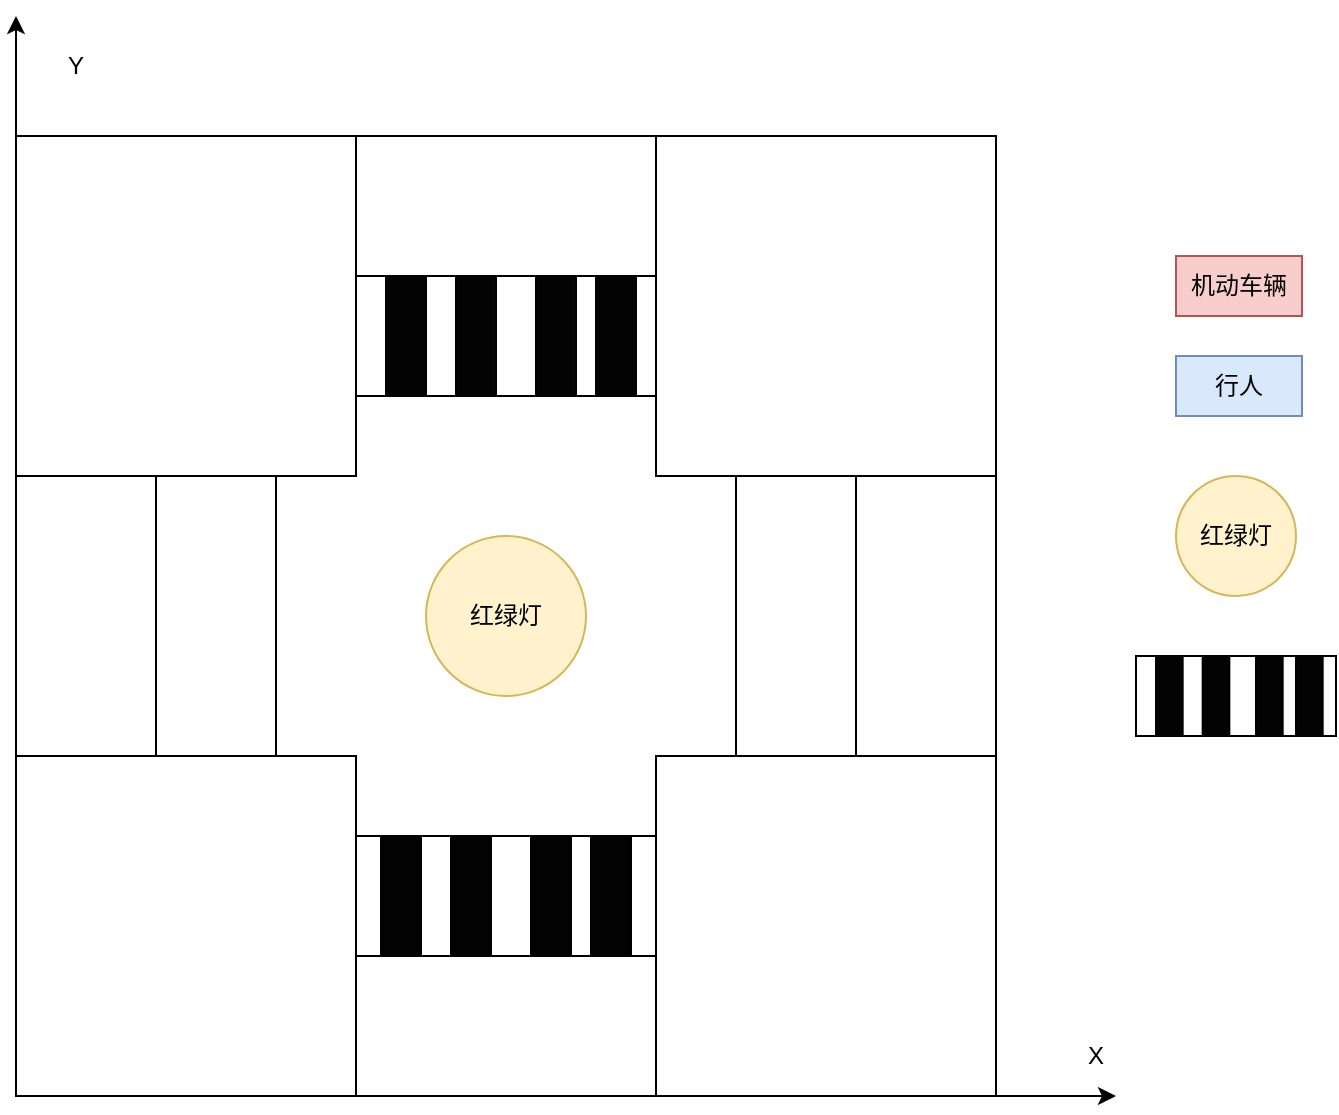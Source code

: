 <mxfile version="25.0.2">
  <diagram name="第 1 页" id="eL48i2S1bWo6p9PhwOPm">
    <mxGraphModel dx="1106" dy="810" grid="1" gridSize="10" guides="1" tooltips="1" connect="1" arrows="1" fold="1" page="1" pageScale="1" pageWidth="827" pageHeight="1169" math="0" shadow="0">
      <root>
        <mxCell id="0" />
        <mxCell id="1" parent="0" />
        <mxCell id="Aq2oGUDE9ACcBMB9Xu7W-10" value="" style="rounded=0;whiteSpace=wrap;html=1;" vertex="1" parent="1">
          <mxGeometry x="200" y="110" width="490" height="480" as="geometry" />
        </mxCell>
        <mxCell id="Aq2oGUDE9ACcBMB9Xu7W-11" value="" style="rounded=0;whiteSpace=wrap;html=1;" vertex="1" parent="1">
          <mxGeometry x="200" y="110" width="170" height="170" as="geometry" />
        </mxCell>
        <mxCell id="Aq2oGUDE9ACcBMB9Xu7W-15" value="" style="rounded=0;whiteSpace=wrap;html=1;" vertex="1" parent="1">
          <mxGeometry x="200" y="420" width="170" height="170" as="geometry" />
        </mxCell>
        <mxCell id="Aq2oGUDE9ACcBMB9Xu7W-16" value="" style="rounded=0;whiteSpace=wrap;html=1;" vertex="1" parent="1">
          <mxGeometry x="520" y="420" width="170" height="170" as="geometry" />
        </mxCell>
        <mxCell id="Aq2oGUDE9ACcBMB9Xu7W-17" value="" style="rounded=0;whiteSpace=wrap;html=1;" vertex="1" parent="1">
          <mxGeometry x="520" y="110" width="170" height="170" as="geometry" />
        </mxCell>
        <mxCell id="Aq2oGUDE9ACcBMB9Xu7W-18" value="红绿灯" style="ellipse;whiteSpace=wrap;html=1;aspect=fixed;fillColor=#fff2cc;strokeColor=#d6b656;" vertex="1" parent="1">
          <mxGeometry x="405" y="310" width="80" height="80" as="geometry" />
        </mxCell>
        <mxCell id="Aq2oGUDE9ACcBMB9Xu7W-19" value="" style="rounded=0;whiteSpace=wrap;html=1;" vertex="1" parent="1">
          <mxGeometry x="370" y="180" width="150" height="60" as="geometry" />
        </mxCell>
        <mxCell id="Aq2oGUDE9ACcBMB9Xu7W-20" value="" style="rounded=0;whiteSpace=wrap;html=1;" vertex="1" parent="1">
          <mxGeometry x="370" y="460" width="150" height="60" as="geometry" />
        </mxCell>
        <mxCell id="Aq2oGUDE9ACcBMB9Xu7W-22" value="" style="rounded=0;whiteSpace=wrap;html=1;rotation=90;" vertex="1" parent="1">
          <mxGeometry x="520" y="320" width="140" height="60" as="geometry" />
        </mxCell>
        <mxCell id="Aq2oGUDE9ACcBMB9Xu7W-23" value="" style="rounded=0;whiteSpace=wrap;html=1;rotation=90;" vertex="1" parent="1">
          <mxGeometry x="230" y="320" width="140" height="60" as="geometry" />
        </mxCell>
        <mxCell id="Aq2oGUDE9ACcBMB9Xu7W-24" value="" style="rounded=0;whiteSpace=wrap;html=1;strokeColor=default;fillColor=#030303;" vertex="1" parent="1">
          <mxGeometry x="385" y="180" width="20" height="60" as="geometry" />
        </mxCell>
        <mxCell id="Aq2oGUDE9ACcBMB9Xu7W-25" value="" style="rounded=0;whiteSpace=wrap;html=1;strokeColor=default;fillColor=#030303;" vertex="1" parent="1">
          <mxGeometry x="420" y="180" width="20" height="60" as="geometry" />
        </mxCell>
        <mxCell id="Aq2oGUDE9ACcBMB9Xu7W-26" value="" style="rounded=0;whiteSpace=wrap;html=1;strokeColor=default;fillColor=#030303;" vertex="1" parent="1">
          <mxGeometry x="460" y="180" width="20" height="60" as="geometry" />
        </mxCell>
        <mxCell id="Aq2oGUDE9ACcBMB9Xu7W-27" value="" style="rounded=0;whiteSpace=wrap;html=1;strokeColor=default;fillColor=#030303;" vertex="1" parent="1">
          <mxGeometry x="490" y="180" width="20" height="60" as="geometry" />
        </mxCell>
        <mxCell id="Aq2oGUDE9ACcBMB9Xu7W-28" value="" style="rounded=0;whiteSpace=wrap;html=1;strokeColor=default;fillColor=#030303;" vertex="1" parent="1">
          <mxGeometry x="382.5" y="460" width="20" height="60" as="geometry" />
        </mxCell>
        <mxCell id="Aq2oGUDE9ACcBMB9Xu7W-29" value="" style="rounded=0;whiteSpace=wrap;html=1;strokeColor=default;fillColor=#030303;" vertex="1" parent="1">
          <mxGeometry x="417.5" y="460" width="20" height="60" as="geometry" />
        </mxCell>
        <mxCell id="Aq2oGUDE9ACcBMB9Xu7W-30" value="" style="rounded=0;whiteSpace=wrap;html=1;strokeColor=default;fillColor=#030303;" vertex="1" parent="1">
          <mxGeometry x="457.5" y="460" width="20" height="60" as="geometry" />
        </mxCell>
        <mxCell id="Aq2oGUDE9ACcBMB9Xu7W-31" value="" style="rounded=0;whiteSpace=wrap;html=1;strokeColor=default;fillColor=#030303;" vertex="1" parent="1">
          <mxGeometry x="487.5" y="460" width="20" height="60" as="geometry" />
        </mxCell>
        <mxCell id="Aq2oGUDE9ACcBMB9Xu7W-32" value="机动车辆" style="rounded=0;whiteSpace=wrap;html=1;fillColor=#f8cecc;strokeColor=#b85450;" vertex="1" parent="1">
          <mxGeometry x="780" y="170" width="63" height="30" as="geometry" />
        </mxCell>
        <mxCell id="Aq2oGUDE9ACcBMB9Xu7W-34" value="行人" style="rounded=0;whiteSpace=wrap;html=1;fillColor=#dae8fc;strokeColor=#6c8ebf;" vertex="1" parent="1">
          <mxGeometry x="780" y="220" width="63" height="30" as="geometry" />
        </mxCell>
        <mxCell id="Aq2oGUDE9ACcBMB9Xu7W-36" value="红绿灯" style="ellipse;whiteSpace=wrap;html=1;aspect=fixed;fillColor=#fff2cc;strokeColor=#d6b656;" vertex="1" parent="1">
          <mxGeometry x="780" y="280" width="60" height="60" as="geometry" />
        </mxCell>
        <mxCell id="Aq2oGUDE9ACcBMB9Xu7W-42" value="" style="group" vertex="1" connectable="0" parent="1">
          <mxGeometry x="760" y="370" width="100" height="40" as="geometry" />
        </mxCell>
        <mxCell id="Aq2oGUDE9ACcBMB9Xu7W-37" value="" style="rounded=0;whiteSpace=wrap;html=1;" vertex="1" parent="Aq2oGUDE9ACcBMB9Xu7W-42">
          <mxGeometry width="100" height="40" as="geometry" />
        </mxCell>
        <mxCell id="Aq2oGUDE9ACcBMB9Xu7W-38" value="" style="rounded=0;whiteSpace=wrap;html=1;strokeColor=default;fillColor=#030303;" vertex="1" parent="Aq2oGUDE9ACcBMB9Xu7W-42">
          <mxGeometry x="10" width="13.333" height="40" as="geometry" />
        </mxCell>
        <mxCell id="Aq2oGUDE9ACcBMB9Xu7W-39" value="" style="rounded=0;whiteSpace=wrap;html=1;strokeColor=default;fillColor=#030303;" vertex="1" parent="Aq2oGUDE9ACcBMB9Xu7W-42">
          <mxGeometry x="33.333" width="13.333" height="40" as="geometry" />
        </mxCell>
        <mxCell id="Aq2oGUDE9ACcBMB9Xu7W-40" value="" style="rounded=0;whiteSpace=wrap;html=1;strokeColor=default;fillColor=#030303;" vertex="1" parent="Aq2oGUDE9ACcBMB9Xu7W-42">
          <mxGeometry x="60" width="13.333" height="40" as="geometry" />
        </mxCell>
        <mxCell id="Aq2oGUDE9ACcBMB9Xu7W-41" value="" style="rounded=0;whiteSpace=wrap;html=1;strokeColor=default;fillColor=#030303;" vertex="1" parent="Aq2oGUDE9ACcBMB9Xu7W-42">
          <mxGeometry x="80" width="13.333" height="40" as="geometry" />
        </mxCell>
        <mxCell id="Aq2oGUDE9ACcBMB9Xu7W-44" value="" style="endArrow=classic;html=1;rounded=0;" edge="1" parent="1">
          <mxGeometry width="50" height="50" relative="1" as="geometry">
            <mxPoint x="200" y="110" as="sourcePoint" />
            <mxPoint x="200" y="50" as="targetPoint" />
          </mxGeometry>
        </mxCell>
        <mxCell id="Aq2oGUDE9ACcBMB9Xu7W-45" value="" style="endArrow=classic;html=1;rounded=0;" edge="1" parent="1">
          <mxGeometry width="50" height="50" relative="1" as="geometry">
            <mxPoint x="690" y="590" as="sourcePoint" />
            <mxPoint x="750" y="590" as="targetPoint" />
          </mxGeometry>
        </mxCell>
        <mxCell id="Aq2oGUDE9ACcBMB9Xu7W-46" value="X" style="text;html=1;align=center;verticalAlign=middle;whiteSpace=wrap;rounded=0;" vertex="1" parent="1">
          <mxGeometry x="710" y="555" width="60" height="30" as="geometry" />
        </mxCell>
        <mxCell id="Aq2oGUDE9ACcBMB9Xu7W-47" value="Y" style="text;html=1;align=center;verticalAlign=middle;whiteSpace=wrap;rounded=0;" vertex="1" parent="1">
          <mxGeometry x="200" y="60" width="60" height="30" as="geometry" />
        </mxCell>
      </root>
    </mxGraphModel>
  </diagram>
</mxfile>

